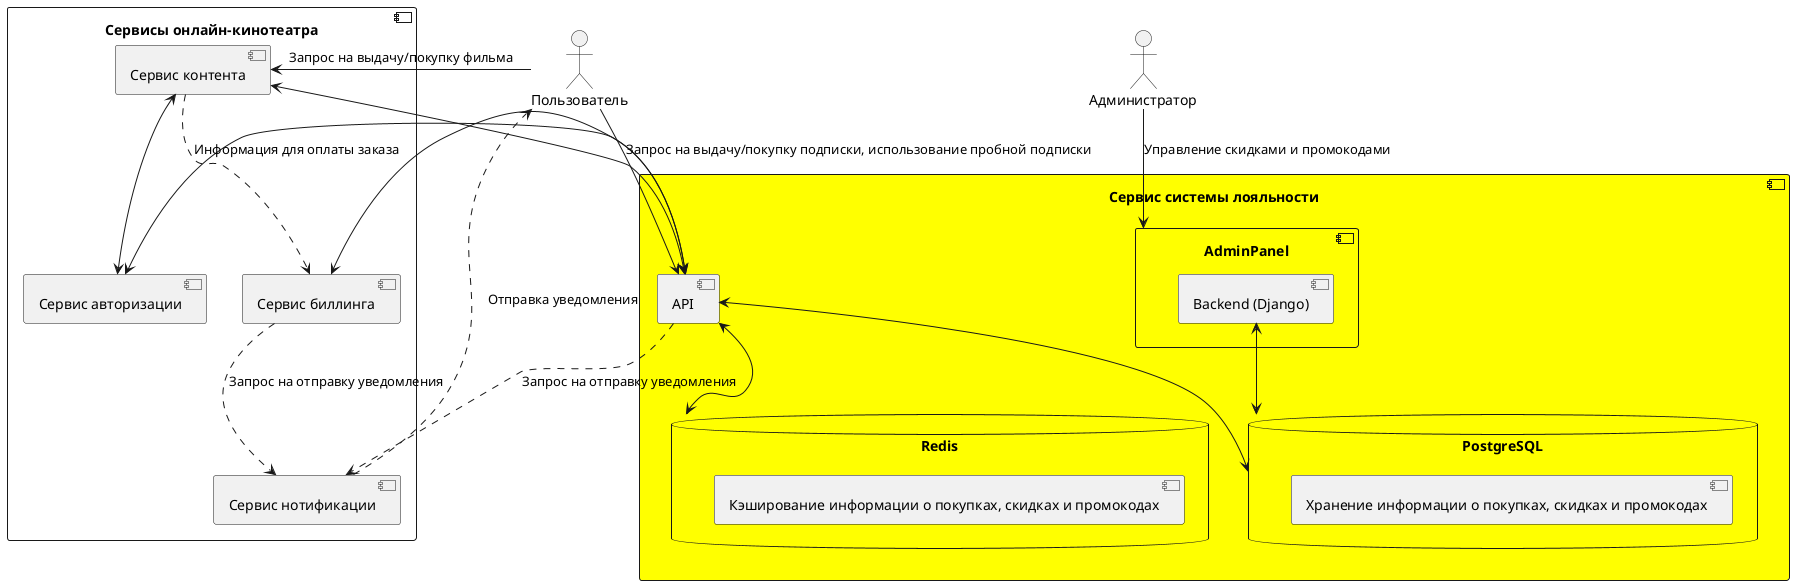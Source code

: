 @startuml
skinparam componentStyle uml2
actor Пользователь as User
actor Администратор as Admin


component "Сервис системы лояльности" as LoyaltyService #Yellow {
    component "AdminPanel" {
        [Backend (Django)] as Django
    }

    component "API" as API

    database "Redis" as Redis {
        [Кэширование информации о покупках, скидках и промокодах] as PromocodeStorage
    }
    database "PostgreSQL" as PostgreSQL {
        [Хранение информации о покупках, скидках и промокодах] as Orders
    }
}

component "Сервисы онлайн-кинотеатра" as OtherServices {
    component "Сервис контента" as ContentService
    component "Сервис авторизации" as AuthService
    component "Сервис нотификации" as NotificationService
    component "Сервис биллинга" as BillingService
}


ContentService <--> API
API <--> PostgreSQL
API <--> Redis
Django <--> PostgreSQL
API <--> AuthService
ContentService <--> AuthService

API ..> NotificationService: Запрос на отправку уведомления
NotificationService ..> User: Отправка уведомления
ContentService ..> BillingService: Информация для оплаты заказа
BillingService ..> NotificationService: Запрос на отправку уведомления
BillingService <-down-> API

Admin -down-> AdminPanel: Управление скидками и промокодами
User --> ContentService: Запрос на выдачу/покупку фильма
User --> API: Запрос на выдачу/покупку подписки, использование пробной подписки
@enduml